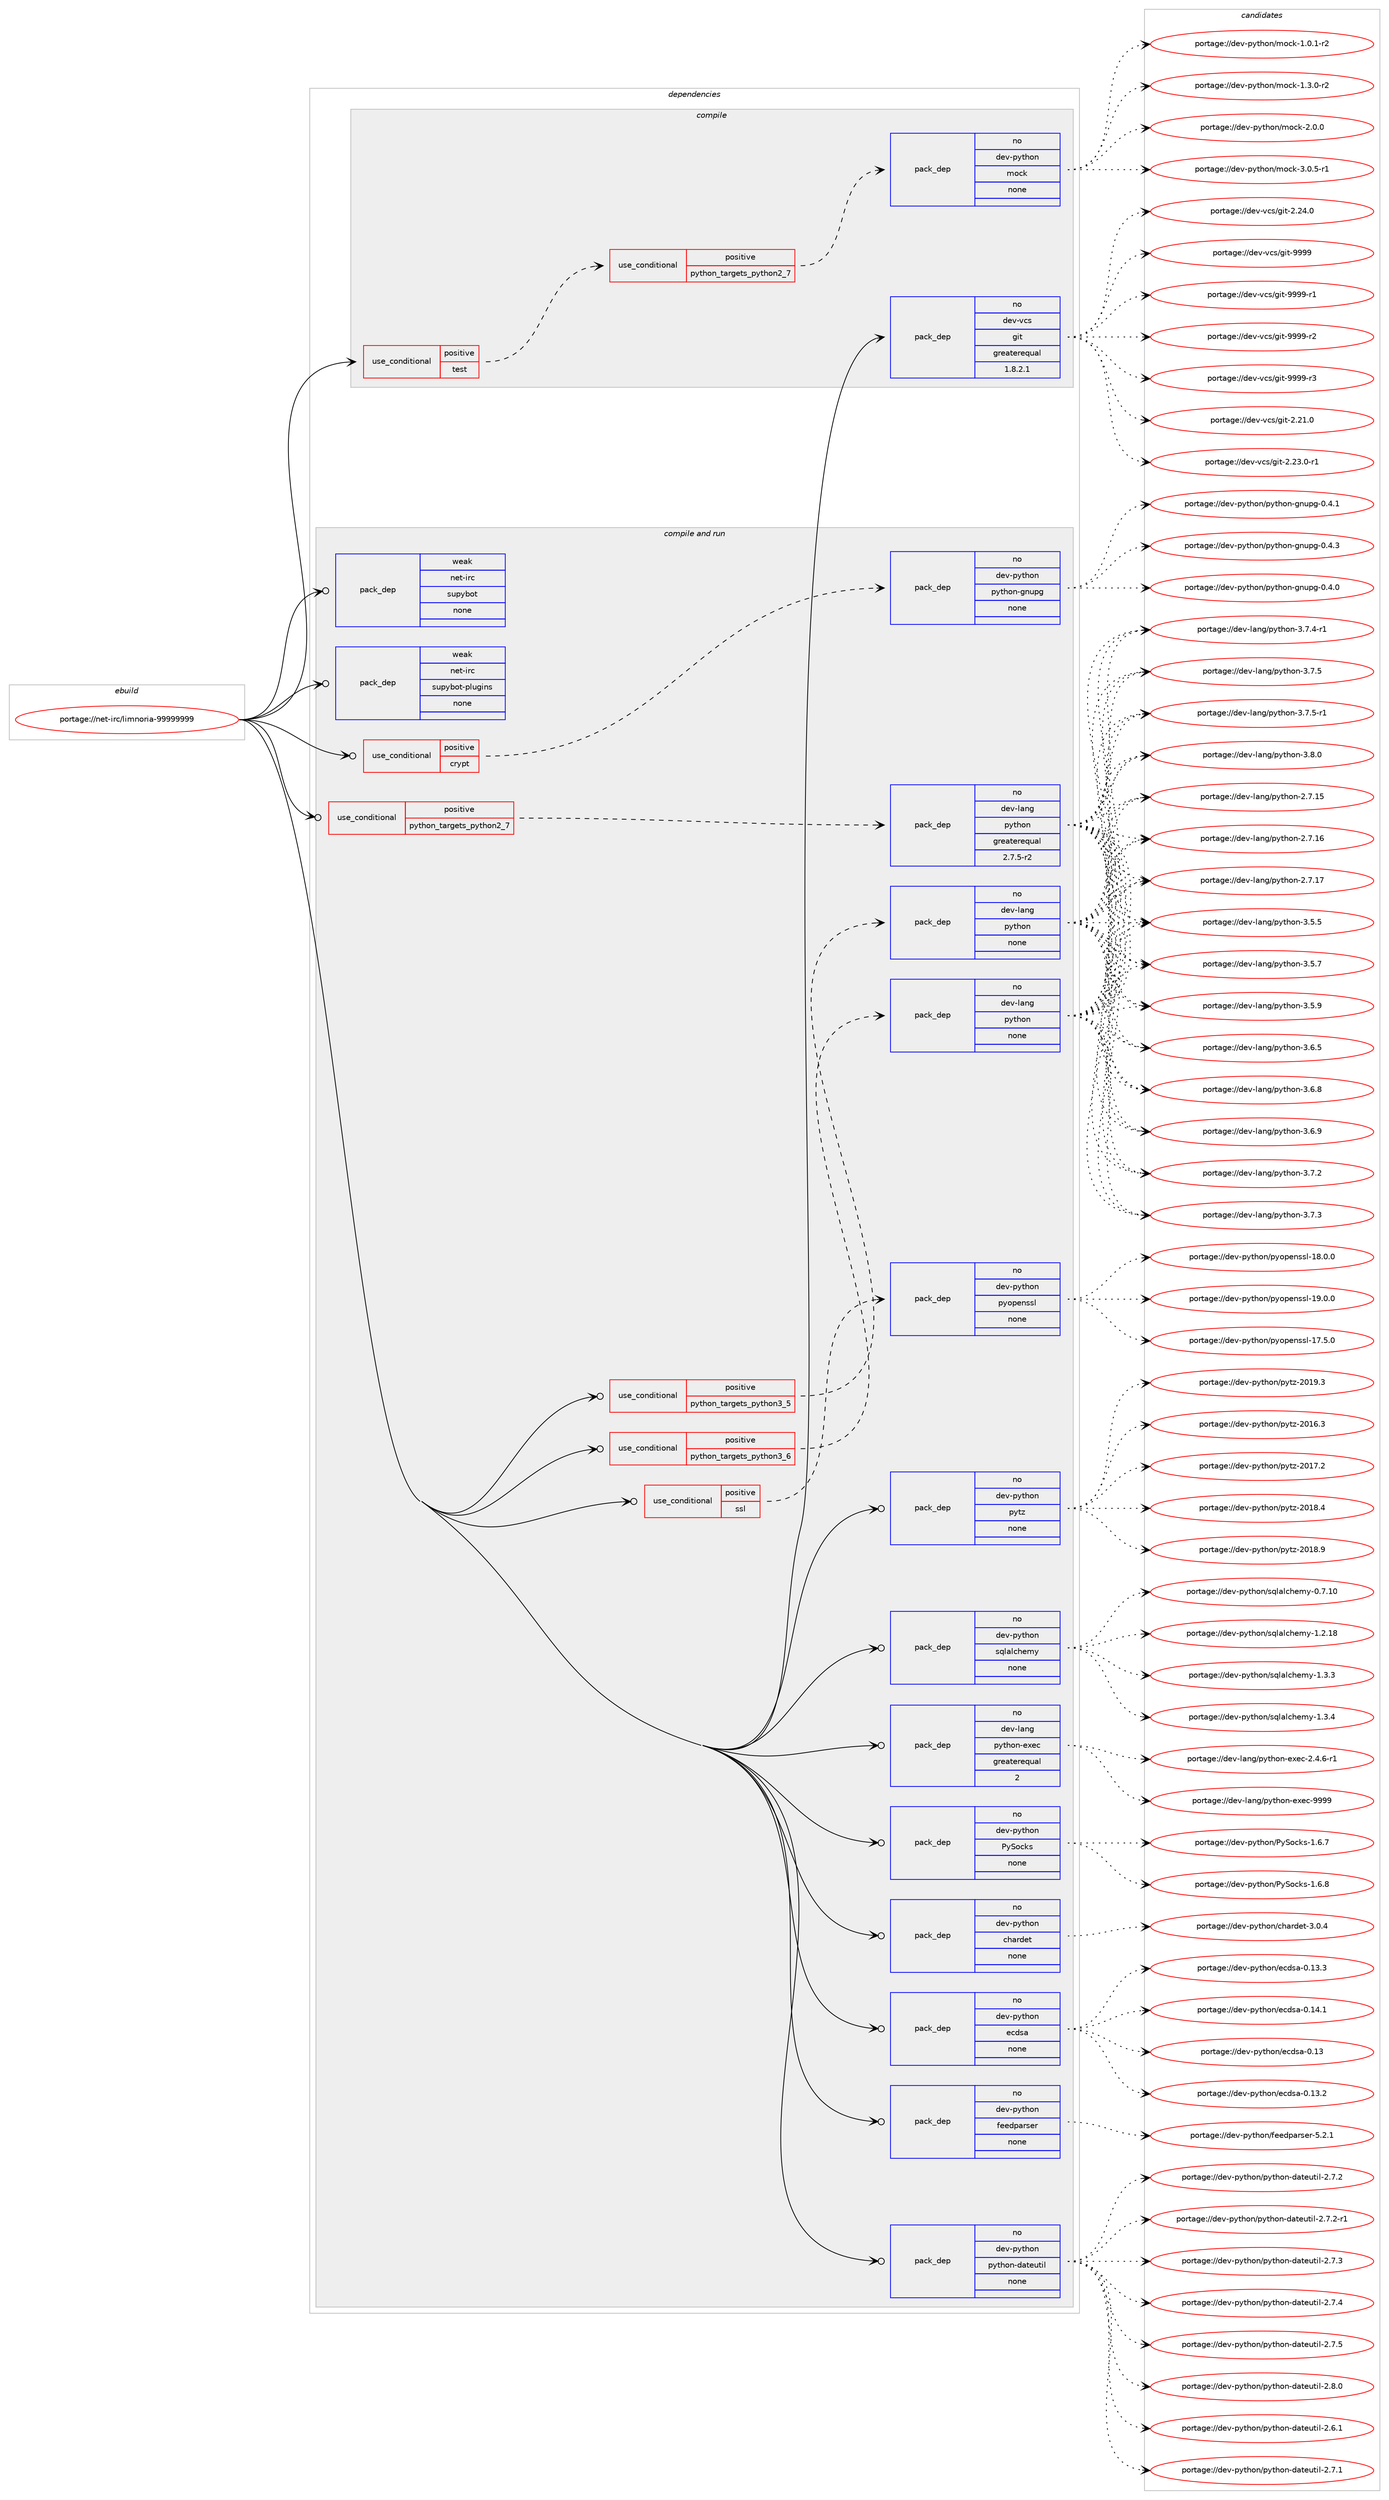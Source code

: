 digraph prolog {

# *************
# Graph options
# *************

newrank=true;
concentrate=true;
compound=true;
graph [rankdir=LR,fontname=Helvetica,fontsize=10,ranksep=1.5];#, ranksep=2.5, nodesep=0.2];
edge  [arrowhead=vee];
node  [fontname=Helvetica,fontsize=10];

# **********
# The ebuild
# **********

subgraph cluster_leftcol {
color=gray;
rank=same;
label=<<i>ebuild</i>>;
id [label="portage://net-irc/limnoria-99999999", color=red, width=4, href="../net-irc/limnoria-99999999.svg"];
}

# ****************
# The dependencies
# ****************

subgraph cluster_midcol {
color=gray;
label=<<i>dependencies</i>>;
subgraph cluster_compile {
fillcolor="#eeeeee";
style=filled;
label=<<i>compile</i>>;
subgraph cond89297 {
dependency357242 [label=<<TABLE BORDER="0" CELLBORDER="1" CELLSPACING="0" CELLPADDING="4"><TR><TD ROWSPAN="3" CELLPADDING="10">use_conditional</TD></TR><TR><TD>positive</TD></TR><TR><TD>test</TD></TR></TABLE>>, shape=none, color=red];
subgraph cond89298 {
dependency357243 [label=<<TABLE BORDER="0" CELLBORDER="1" CELLSPACING="0" CELLPADDING="4"><TR><TD ROWSPAN="3" CELLPADDING="10">use_conditional</TD></TR><TR><TD>positive</TD></TR><TR><TD>python_targets_python2_7</TD></TR></TABLE>>, shape=none, color=red];
subgraph pack262041 {
dependency357244 [label=<<TABLE BORDER="0" CELLBORDER="1" CELLSPACING="0" CELLPADDING="4" WIDTH="220"><TR><TD ROWSPAN="6" CELLPADDING="30">pack_dep</TD></TR><TR><TD WIDTH="110">no</TD></TR><TR><TD>dev-python</TD></TR><TR><TD>mock</TD></TR><TR><TD>none</TD></TR><TR><TD></TD></TR></TABLE>>, shape=none, color=blue];
}
dependency357243:e -> dependency357244:w [weight=20,style="dashed",arrowhead="vee"];
}
dependency357242:e -> dependency357243:w [weight=20,style="dashed",arrowhead="vee"];
}
id:e -> dependency357242:w [weight=20,style="solid",arrowhead="vee"];
subgraph pack262042 {
dependency357245 [label=<<TABLE BORDER="0" CELLBORDER="1" CELLSPACING="0" CELLPADDING="4" WIDTH="220"><TR><TD ROWSPAN="6" CELLPADDING="30">pack_dep</TD></TR><TR><TD WIDTH="110">no</TD></TR><TR><TD>dev-vcs</TD></TR><TR><TD>git</TD></TR><TR><TD>greaterequal</TD></TR><TR><TD>1.8.2.1</TD></TR></TABLE>>, shape=none, color=blue];
}
id:e -> dependency357245:w [weight=20,style="solid",arrowhead="vee"];
}
subgraph cluster_compileandrun {
fillcolor="#eeeeee";
style=filled;
label=<<i>compile and run</i>>;
subgraph cond89299 {
dependency357246 [label=<<TABLE BORDER="0" CELLBORDER="1" CELLSPACING="0" CELLPADDING="4"><TR><TD ROWSPAN="3" CELLPADDING="10">use_conditional</TD></TR><TR><TD>positive</TD></TR><TR><TD>crypt</TD></TR></TABLE>>, shape=none, color=red];
subgraph pack262043 {
dependency357247 [label=<<TABLE BORDER="0" CELLBORDER="1" CELLSPACING="0" CELLPADDING="4" WIDTH="220"><TR><TD ROWSPAN="6" CELLPADDING="30">pack_dep</TD></TR><TR><TD WIDTH="110">no</TD></TR><TR><TD>dev-python</TD></TR><TR><TD>python-gnupg</TD></TR><TR><TD>none</TD></TR><TR><TD></TD></TR></TABLE>>, shape=none, color=blue];
}
dependency357246:e -> dependency357247:w [weight=20,style="dashed",arrowhead="vee"];
}
id:e -> dependency357246:w [weight=20,style="solid",arrowhead="odotvee"];
subgraph cond89300 {
dependency357248 [label=<<TABLE BORDER="0" CELLBORDER="1" CELLSPACING="0" CELLPADDING="4"><TR><TD ROWSPAN="3" CELLPADDING="10">use_conditional</TD></TR><TR><TD>positive</TD></TR><TR><TD>python_targets_python2_7</TD></TR></TABLE>>, shape=none, color=red];
subgraph pack262044 {
dependency357249 [label=<<TABLE BORDER="0" CELLBORDER="1" CELLSPACING="0" CELLPADDING="4" WIDTH="220"><TR><TD ROWSPAN="6" CELLPADDING="30">pack_dep</TD></TR><TR><TD WIDTH="110">no</TD></TR><TR><TD>dev-lang</TD></TR><TR><TD>python</TD></TR><TR><TD>greaterequal</TD></TR><TR><TD>2.7.5-r2</TD></TR></TABLE>>, shape=none, color=blue];
}
dependency357248:e -> dependency357249:w [weight=20,style="dashed",arrowhead="vee"];
}
id:e -> dependency357248:w [weight=20,style="solid",arrowhead="odotvee"];
subgraph cond89301 {
dependency357250 [label=<<TABLE BORDER="0" CELLBORDER="1" CELLSPACING="0" CELLPADDING="4"><TR><TD ROWSPAN="3" CELLPADDING="10">use_conditional</TD></TR><TR><TD>positive</TD></TR><TR><TD>python_targets_python3_5</TD></TR></TABLE>>, shape=none, color=red];
subgraph pack262045 {
dependency357251 [label=<<TABLE BORDER="0" CELLBORDER="1" CELLSPACING="0" CELLPADDING="4" WIDTH="220"><TR><TD ROWSPAN="6" CELLPADDING="30">pack_dep</TD></TR><TR><TD WIDTH="110">no</TD></TR><TR><TD>dev-lang</TD></TR><TR><TD>python</TD></TR><TR><TD>none</TD></TR><TR><TD></TD></TR></TABLE>>, shape=none, color=blue];
}
dependency357250:e -> dependency357251:w [weight=20,style="dashed",arrowhead="vee"];
}
id:e -> dependency357250:w [weight=20,style="solid",arrowhead="odotvee"];
subgraph cond89302 {
dependency357252 [label=<<TABLE BORDER="0" CELLBORDER="1" CELLSPACING="0" CELLPADDING="4"><TR><TD ROWSPAN="3" CELLPADDING="10">use_conditional</TD></TR><TR><TD>positive</TD></TR><TR><TD>python_targets_python3_6</TD></TR></TABLE>>, shape=none, color=red];
subgraph pack262046 {
dependency357253 [label=<<TABLE BORDER="0" CELLBORDER="1" CELLSPACING="0" CELLPADDING="4" WIDTH="220"><TR><TD ROWSPAN="6" CELLPADDING="30">pack_dep</TD></TR><TR><TD WIDTH="110">no</TD></TR><TR><TD>dev-lang</TD></TR><TR><TD>python</TD></TR><TR><TD>none</TD></TR><TR><TD></TD></TR></TABLE>>, shape=none, color=blue];
}
dependency357252:e -> dependency357253:w [weight=20,style="dashed",arrowhead="vee"];
}
id:e -> dependency357252:w [weight=20,style="solid",arrowhead="odotvee"];
subgraph cond89303 {
dependency357254 [label=<<TABLE BORDER="0" CELLBORDER="1" CELLSPACING="0" CELLPADDING="4"><TR><TD ROWSPAN="3" CELLPADDING="10">use_conditional</TD></TR><TR><TD>positive</TD></TR><TR><TD>ssl</TD></TR></TABLE>>, shape=none, color=red];
subgraph pack262047 {
dependency357255 [label=<<TABLE BORDER="0" CELLBORDER="1" CELLSPACING="0" CELLPADDING="4" WIDTH="220"><TR><TD ROWSPAN="6" CELLPADDING="30">pack_dep</TD></TR><TR><TD WIDTH="110">no</TD></TR><TR><TD>dev-python</TD></TR><TR><TD>pyopenssl</TD></TR><TR><TD>none</TD></TR><TR><TD></TD></TR></TABLE>>, shape=none, color=blue];
}
dependency357254:e -> dependency357255:w [weight=20,style="dashed",arrowhead="vee"];
}
id:e -> dependency357254:w [weight=20,style="solid",arrowhead="odotvee"];
subgraph pack262048 {
dependency357256 [label=<<TABLE BORDER="0" CELLBORDER="1" CELLSPACING="0" CELLPADDING="4" WIDTH="220"><TR><TD ROWSPAN="6" CELLPADDING="30">pack_dep</TD></TR><TR><TD WIDTH="110">no</TD></TR><TR><TD>dev-lang</TD></TR><TR><TD>python-exec</TD></TR><TR><TD>greaterequal</TD></TR><TR><TD>2</TD></TR></TABLE>>, shape=none, color=blue];
}
id:e -> dependency357256:w [weight=20,style="solid",arrowhead="odotvee"];
subgraph pack262049 {
dependency357257 [label=<<TABLE BORDER="0" CELLBORDER="1" CELLSPACING="0" CELLPADDING="4" WIDTH="220"><TR><TD ROWSPAN="6" CELLPADDING="30">pack_dep</TD></TR><TR><TD WIDTH="110">no</TD></TR><TR><TD>dev-python</TD></TR><TR><TD>PySocks</TD></TR><TR><TD>none</TD></TR><TR><TD></TD></TR></TABLE>>, shape=none, color=blue];
}
id:e -> dependency357257:w [weight=20,style="solid",arrowhead="odotvee"];
subgraph pack262050 {
dependency357258 [label=<<TABLE BORDER="0" CELLBORDER="1" CELLSPACING="0" CELLPADDING="4" WIDTH="220"><TR><TD ROWSPAN="6" CELLPADDING="30">pack_dep</TD></TR><TR><TD WIDTH="110">no</TD></TR><TR><TD>dev-python</TD></TR><TR><TD>chardet</TD></TR><TR><TD>none</TD></TR><TR><TD></TD></TR></TABLE>>, shape=none, color=blue];
}
id:e -> dependency357258:w [weight=20,style="solid",arrowhead="odotvee"];
subgraph pack262051 {
dependency357259 [label=<<TABLE BORDER="0" CELLBORDER="1" CELLSPACING="0" CELLPADDING="4" WIDTH="220"><TR><TD ROWSPAN="6" CELLPADDING="30">pack_dep</TD></TR><TR><TD WIDTH="110">no</TD></TR><TR><TD>dev-python</TD></TR><TR><TD>ecdsa</TD></TR><TR><TD>none</TD></TR><TR><TD></TD></TR></TABLE>>, shape=none, color=blue];
}
id:e -> dependency357259:w [weight=20,style="solid",arrowhead="odotvee"];
subgraph pack262052 {
dependency357260 [label=<<TABLE BORDER="0" CELLBORDER="1" CELLSPACING="0" CELLPADDING="4" WIDTH="220"><TR><TD ROWSPAN="6" CELLPADDING="30">pack_dep</TD></TR><TR><TD WIDTH="110">no</TD></TR><TR><TD>dev-python</TD></TR><TR><TD>feedparser</TD></TR><TR><TD>none</TD></TR><TR><TD></TD></TR></TABLE>>, shape=none, color=blue];
}
id:e -> dependency357260:w [weight=20,style="solid",arrowhead="odotvee"];
subgraph pack262053 {
dependency357261 [label=<<TABLE BORDER="0" CELLBORDER="1" CELLSPACING="0" CELLPADDING="4" WIDTH="220"><TR><TD ROWSPAN="6" CELLPADDING="30">pack_dep</TD></TR><TR><TD WIDTH="110">no</TD></TR><TR><TD>dev-python</TD></TR><TR><TD>python-dateutil</TD></TR><TR><TD>none</TD></TR><TR><TD></TD></TR></TABLE>>, shape=none, color=blue];
}
id:e -> dependency357261:w [weight=20,style="solid",arrowhead="odotvee"];
subgraph pack262054 {
dependency357262 [label=<<TABLE BORDER="0" CELLBORDER="1" CELLSPACING="0" CELLPADDING="4" WIDTH="220"><TR><TD ROWSPAN="6" CELLPADDING="30">pack_dep</TD></TR><TR><TD WIDTH="110">no</TD></TR><TR><TD>dev-python</TD></TR><TR><TD>pytz</TD></TR><TR><TD>none</TD></TR><TR><TD></TD></TR></TABLE>>, shape=none, color=blue];
}
id:e -> dependency357262:w [weight=20,style="solid",arrowhead="odotvee"];
subgraph pack262055 {
dependency357263 [label=<<TABLE BORDER="0" CELLBORDER="1" CELLSPACING="0" CELLPADDING="4" WIDTH="220"><TR><TD ROWSPAN="6" CELLPADDING="30">pack_dep</TD></TR><TR><TD WIDTH="110">no</TD></TR><TR><TD>dev-python</TD></TR><TR><TD>sqlalchemy</TD></TR><TR><TD>none</TD></TR><TR><TD></TD></TR></TABLE>>, shape=none, color=blue];
}
id:e -> dependency357263:w [weight=20,style="solid",arrowhead="odotvee"];
subgraph pack262056 {
dependency357264 [label=<<TABLE BORDER="0" CELLBORDER="1" CELLSPACING="0" CELLPADDING="4" WIDTH="220"><TR><TD ROWSPAN="6" CELLPADDING="30">pack_dep</TD></TR><TR><TD WIDTH="110">weak</TD></TR><TR><TD>net-irc</TD></TR><TR><TD>supybot</TD></TR><TR><TD>none</TD></TR><TR><TD></TD></TR></TABLE>>, shape=none, color=blue];
}
id:e -> dependency357264:w [weight=20,style="solid",arrowhead="odotvee"];
subgraph pack262057 {
dependency357265 [label=<<TABLE BORDER="0" CELLBORDER="1" CELLSPACING="0" CELLPADDING="4" WIDTH="220"><TR><TD ROWSPAN="6" CELLPADDING="30">pack_dep</TD></TR><TR><TD WIDTH="110">weak</TD></TR><TR><TD>net-irc</TD></TR><TR><TD>supybot-plugins</TD></TR><TR><TD>none</TD></TR><TR><TD></TD></TR></TABLE>>, shape=none, color=blue];
}
id:e -> dependency357265:w [weight=20,style="solid",arrowhead="odotvee"];
}
subgraph cluster_run {
fillcolor="#eeeeee";
style=filled;
label=<<i>run</i>>;
}
}

# **************
# The candidates
# **************

subgraph cluster_choices {
rank=same;
color=gray;
label=<<i>candidates</i>>;

subgraph choice262041 {
color=black;
nodesep=1;
choiceportage1001011184511212111610411111047109111991074549464846494511450 [label="portage://dev-python/mock-1.0.1-r2", color=red, width=4,href="../dev-python/mock-1.0.1-r2.svg"];
choiceportage1001011184511212111610411111047109111991074549465146484511450 [label="portage://dev-python/mock-1.3.0-r2", color=red, width=4,href="../dev-python/mock-1.3.0-r2.svg"];
choiceportage100101118451121211161041111104710911199107455046484648 [label="portage://dev-python/mock-2.0.0", color=red, width=4,href="../dev-python/mock-2.0.0.svg"];
choiceportage1001011184511212111610411111047109111991074551464846534511449 [label="portage://dev-python/mock-3.0.5-r1", color=red, width=4,href="../dev-python/mock-3.0.5-r1.svg"];
dependency357244:e -> choiceportage1001011184511212111610411111047109111991074549464846494511450:w [style=dotted,weight="100"];
dependency357244:e -> choiceportage1001011184511212111610411111047109111991074549465146484511450:w [style=dotted,weight="100"];
dependency357244:e -> choiceportage100101118451121211161041111104710911199107455046484648:w [style=dotted,weight="100"];
dependency357244:e -> choiceportage1001011184511212111610411111047109111991074551464846534511449:w [style=dotted,weight="100"];
}
subgraph choice262042 {
color=black;
nodesep=1;
choiceportage10010111845118991154710310511645504650494648 [label="portage://dev-vcs/git-2.21.0", color=red, width=4,href="../dev-vcs/git-2.21.0.svg"];
choiceportage100101118451189911547103105116455046505146484511449 [label="portage://dev-vcs/git-2.23.0-r1", color=red, width=4,href="../dev-vcs/git-2.23.0-r1.svg"];
choiceportage10010111845118991154710310511645504650524648 [label="portage://dev-vcs/git-2.24.0", color=red, width=4,href="../dev-vcs/git-2.24.0.svg"];
choiceportage1001011184511899115471031051164557575757 [label="portage://dev-vcs/git-9999", color=red, width=4,href="../dev-vcs/git-9999.svg"];
choiceportage10010111845118991154710310511645575757574511449 [label="portage://dev-vcs/git-9999-r1", color=red, width=4,href="../dev-vcs/git-9999-r1.svg"];
choiceportage10010111845118991154710310511645575757574511450 [label="portage://dev-vcs/git-9999-r2", color=red, width=4,href="../dev-vcs/git-9999-r2.svg"];
choiceportage10010111845118991154710310511645575757574511451 [label="portage://dev-vcs/git-9999-r3", color=red, width=4,href="../dev-vcs/git-9999-r3.svg"];
dependency357245:e -> choiceportage10010111845118991154710310511645504650494648:w [style=dotted,weight="100"];
dependency357245:e -> choiceportage100101118451189911547103105116455046505146484511449:w [style=dotted,weight="100"];
dependency357245:e -> choiceportage10010111845118991154710310511645504650524648:w [style=dotted,weight="100"];
dependency357245:e -> choiceportage1001011184511899115471031051164557575757:w [style=dotted,weight="100"];
dependency357245:e -> choiceportage10010111845118991154710310511645575757574511449:w [style=dotted,weight="100"];
dependency357245:e -> choiceportage10010111845118991154710310511645575757574511450:w [style=dotted,weight="100"];
dependency357245:e -> choiceportage10010111845118991154710310511645575757574511451:w [style=dotted,weight="100"];
}
subgraph choice262043 {
color=black;
nodesep=1;
choiceportage100101118451121211161041111104711212111610411111045103110117112103454846524648 [label="portage://dev-python/python-gnupg-0.4.0", color=red, width=4,href="../dev-python/python-gnupg-0.4.0.svg"];
choiceportage100101118451121211161041111104711212111610411111045103110117112103454846524649 [label="portage://dev-python/python-gnupg-0.4.1", color=red, width=4,href="../dev-python/python-gnupg-0.4.1.svg"];
choiceportage100101118451121211161041111104711212111610411111045103110117112103454846524651 [label="portage://dev-python/python-gnupg-0.4.3", color=red, width=4,href="../dev-python/python-gnupg-0.4.3.svg"];
dependency357247:e -> choiceportage100101118451121211161041111104711212111610411111045103110117112103454846524648:w [style=dotted,weight="100"];
dependency357247:e -> choiceportage100101118451121211161041111104711212111610411111045103110117112103454846524649:w [style=dotted,weight="100"];
dependency357247:e -> choiceportage100101118451121211161041111104711212111610411111045103110117112103454846524651:w [style=dotted,weight="100"];
}
subgraph choice262044 {
color=black;
nodesep=1;
choiceportage10010111845108971101034711212111610411111045504655464953 [label="portage://dev-lang/python-2.7.15", color=red, width=4,href="../dev-lang/python-2.7.15.svg"];
choiceportage10010111845108971101034711212111610411111045504655464954 [label="portage://dev-lang/python-2.7.16", color=red, width=4,href="../dev-lang/python-2.7.16.svg"];
choiceportage10010111845108971101034711212111610411111045504655464955 [label="portage://dev-lang/python-2.7.17", color=red, width=4,href="../dev-lang/python-2.7.17.svg"];
choiceportage100101118451089711010347112121116104111110455146534653 [label="portage://dev-lang/python-3.5.5", color=red, width=4,href="../dev-lang/python-3.5.5.svg"];
choiceportage100101118451089711010347112121116104111110455146534655 [label="portage://dev-lang/python-3.5.7", color=red, width=4,href="../dev-lang/python-3.5.7.svg"];
choiceportage100101118451089711010347112121116104111110455146534657 [label="portage://dev-lang/python-3.5.9", color=red, width=4,href="../dev-lang/python-3.5.9.svg"];
choiceportage100101118451089711010347112121116104111110455146544653 [label="portage://dev-lang/python-3.6.5", color=red, width=4,href="../dev-lang/python-3.6.5.svg"];
choiceportage100101118451089711010347112121116104111110455146544656 [label="portage://dev-lang/python-3.6.8", color=red, width=4,href="../dev-lang/python-3.6.8.svg"];
choiceportage100101118451089711010347112121116104111110455146544657 [label="portage://dev-lang/python-3.6.9", color=red, width=4,href="../dev-lang/python-3.6.9.svg"];
choiceportage100101118451089711010347112121116104111110455146554650 [label="portage://dev-lang/python-3.7.2", color=red, width=4,href="../dev-lang/python-3.7.2.svg"];
choiceportage100101118451089711010347112121116104111110455146554651 [label="portage://dev-lang/python-3.7.3", color=red, width=4,href="../dev-lang/python-3.7.3.svg"];
choiceportage1001011184510897110103471121211161041111104551465546524511449 [label="portage://dev-lang/python-3.7.4-r1", color=red, width=4,href="../dev-lang/python-3.7.4-r1.svg"];
choiceportage100101118451089711010347112121116104111110455146554653 [label="portage://dev-lang/python-3.7.5", color=red, width=4,href="../dev-lang/python-3.7.5.svg"];
choiceportage1001011184510897110103471121211161041111104551465546534511449 [label="portage://dev-lang/python-3.7.5-r1", color=red, width=4,href="../dev-lang/python-3.7.5-r1.svg"];
choiceportage100101118451089711010347112121116104111110455146564648 [label="portage://dev-lang/python-3.8.0", color=red, width=4,href="../dev-lang/python-3.8.0.svg"];
dependency357249:e -> choiceportage10010111845108971101034711212111610411111045504655464953:w [style=dotted,weight="100"];
dependency357249:e -> choiceportage10010111845108971101034711212111610411111045504655464954:w [style=dotted,weight="100"];
dependency357249:e -> choiceportage10010111845108971101034711212111610411111045504655464955:w [style=dotted,weight="100"];
dependency357249:e -> choiceportage100101118451089711010347112121116104111110455146534653:w [style=dotted,weight="100"];
dependency357249:e -> choiceportage100101118451089711010347112121116104111110455146534655:w [style=dotted,weight="100"];
dependency357249:e -> choiceportage100101118451089711010347112121116104111110455146534657:w [style=dotted,weight="100"];
dependency357249:e -> choiceportage100101118451089711010347112121116104111110455146544653:w [style=dotted,weight="100"];
dependency357249:e -> choiceportage100101118451089711010347112121116104111110455146544656:w [style=dotted,weight="100"];
dependency357249:e -> choiceportage100101118451089711010347112121116104111110455146544657:w [style=dotted,weight="100"];
dependency357249:e -> choiceportage100101118451089711010347112121116104111110455146554650:w [style=dotted,weight="100"];
dependency357249:e -> choiceportage100101118451089711010347112121116104111110455146554651:w [style=dotted,weight="100"];
dependency357249:e -> choiceportage1001011184510897110103471121211161041111104551465546524511449:w [style=dotted,weight="100"];
dependency357249:e -> choiceportage100101118451089711010347112121116104111110455146554653:w [style=dotted,weight="100"];
dependency357249:e -> choiceportage1001011184510897110103471121211161041111104551465546534511449:w [style=dotted,weight="100"];
dependency357249:e -> choiceportage100101118451089711010347112121116104111110455146564648:w [style=dotted,weight="100"];
}
subgraph choice262045 {
color=black;
nodesep=1;
choiceportage10010111845108971101034711212111610411111045504655464953 [label="portage://dev-lang/python-2.7.15", color=red, width=4,href="../dev-lang/python-2.7.15.svg"];
choiceportage10010111845108971101034711212111610411111045504655464954 [label="portage://dev-lang/python-2.7.16", color=red, width=4,href="../dev-lang/python-2.7.16.svg"];
choiceportage10010111845108971101034711212111610411111045504655464955 [label="portage://dev-lang/python-2.7.17", color=red, width=4,href="../dev-lang/python-2.7.17.svg"];
choiceportage100101118451089711010347112121116104111110455146534653 [label="portage://dev-lang/python-3.5.5", color=red, width=4,href="../dev-lang/python-3.5.5.svg"];
choiceportage100101118451089711010347112121116104111110455146534655 [label="portage://dev-lang/python-3.5.7", color=red, width=4,href="../dev-lang/python-3.5.7.svg"];
choiceportage100101118451089711010347112121116104111110455146534657 [label="portage://dev-lang/python-3.5.9", color=red, width=4,href="../dev-lang/python-3.5.9.svg"];
choiceportage100101118451089711010347112121116104111110455146544653 [label="portage://dev-lang/python-3.6.5", color=red, width=4,href="../dev-lang/python-3.6.5.svg"];
choiceportage100101118451089711010347112121116104111110455146544656 [label="portage://dev-lang/python-3.6.8", color=red, width=4,href="../dev-lang/python-3.6.8.svg"];
choiceportage100101118451089711010347112121116104111110455146544657 [label="portage://dev-lang/python-3.6.9", color=red, width=4,href="../dev-lang/python-3.6.9.svg"];
choiceportage100101118451089711010347112121116104111110455146554650 [label="portage://dev-lang/python-3.7.2", color=red, width=4,href="../dev-lang/python-3.7.2.svg"];
choiceportage100101118451089711010347112121116104111110455146554651 [label="portage://dev-lang/python-3.7.3", color=red, width=4,href="../dev-lang/python-3.7.3.svg"];
choiceportage1001011184510897110103471121211161041111104551465546524511449 [label="portage://dev-lang/python-3.7.4-r1", color=red, width=4,href="../dev-lang/python-3.7.4-r1.svg"];
choiceportage100101118451089711010347112121116104111110455146554653 [label="portage://dev-lang/python-3.7.5", color=red, width=4,href="../dev-lang/python-3.7.5.svg"];
choiceportage1001011184510897110103471121211161041111104551465546534511449 [label="portage://dev-lang/python-3.7.5-r1", color=red, width=4,href="../dev-lang/python-3.7.5-r1.svg"];
choiceportage100101118451089711010347112121116104111110455146564648 [label="portage://dev-lang/python-3.8.0", color=red, width=4,href="../dev-lang/python-3.8.0.svg"];
dependency357251:e -> choiceportage10010111845108971101034711212111610411111045504655464953:w [style=dotted,weight="100"];
dependency357251:e -> choiceportage10010111845108971101034711212111610411111045504655464954:w [style=dotted,weight="100"];
dependency357251:e -> choiceportage10010111845108971101034711212111610411111045504655464955:w [style=dotted,weight="100"];
dependency357251:e -> choiceportage100101118451089711010347112121116104111110455146534653:w [style=dotted,weight="100"];
dependency357251:e -> choiceportage100101118451089711010347112121116104111110455146534655:w [style=dotted,weight="100"];
dependency357251:e -> choiceportage100101118451089711010347112121116104111110455146534657:w [style=dotted,weight="100"];
dependency357251:e -> choiceportage100101118451089711010347112121116104111110455146544653:w [style=dotted,weight="100"];
dependency357251:e -> choiceportage100101118451089711010347112121116104111110455146544656:w [style=dotted,weight="100"];
dependency357251:e -> choiceportage100101118451089711010347112121116104111110455146544657:w [style=dotted,weight="100"];
dependency357251:e -> choiceportage100101118451089711010347112121116104111110455146554650:w [style=dotted,weight="100"];
dependency357251:e -> choiceportage100101118451089711010347112121116104111110455146554651:w [style=dotted,weight="100"];
dependency357251:e -> choiceportage1001011184510897110103471121211161041111104551465546524511449:w [style=dotted,weight="100"];
dependency357251:e -> choiceportage100101118451089711010347112121116104111110455146554653:w [style=dotted,weight="100"];
dependency357251:e -> choiceportage1001011184510897110103471121211161041111104551465546534511449:w [style=dotted,weight="100"];
dependency357251:e -> choiceportage100101118451089711010347112121116104111110455146564648:w [style=dotted,weight="100"];
}
subgraph choice262046 {
color=black;
nodesep=1;
choiceportage10010111845108971101034711212111610411111045504655464953 [label="portage://dev-lang/python-2.7.15", color=red, width=4,href="../dev-lang/python-2.7.15.svg"];
choiceportage10010111845108971101034711212111610411111045504655464954 [label="portage://dev-lang/python-2.7.16", color=red, width=4,href="../dev-lang/python-2.7.16.svg"];
choiceportage10010111845108971101034711212111610411111045504655464955 [label="portage://dev-lang/python-2.7.17", color=red, width=4,href="../dev-lang/python-2.7.17.svg"];
choiceportage100101118451089711010347112121116104111110455146534653 [label="portage://dev-lang/python-3.5.5", color=red, width=4,href="../dev-lang/python-3.5.5.svg"];
choiceportage100101118451089711010347112121116104111110455146534655 [label="portage://dev-lang/python-3.5.7", color=red, width=4,href="../dev-lang/python-3.5.7.svg"];
choiceportage100101118451089711010347112121116104111110455146534657 [label="portage://dev-lang/python-3.5.9", color=red, width=4,href="../dev-lang/python-3.5.9.svg"];
choiceportage100101118451089711010347112121116104111110455146544653 [label="portage://dev-lang/python-3.6.5", color=red, width=4,href="../dev-lang/python-3.6.5.svg"];
choiceportage100101118451089711010347112121116104111110455146544656 [label="portage://dev-lang/python-3.6.8", color=red, width=4,href="../dev-lang/python-3.6.8.svg"];
choiceportage100101118451089711010347112121116104111110455146544657 [label="portage://dev-lang/python-3.6.9", color=red, width=4,href="../dev-lang/python-3.6.9.svg"];
choiceportage100101118451089711010347112121116104111110455146554650 [label="portage://dev-lang/python-3.7.2", color=red, width=4,href="../dev-lang/python-3.7.2.svg"];
choiceportage100101118451089711010347112121116104111110455146554651 [label="portage://dev-lang/python-3.7.3", color=red, width=4,href="../dev-lang/python-3.7.3.svg"];
choiceportage1001011184510897110103471121211161041111104551465546524511449 [label="portage://dev-lang/python-3.7.4-r1", color=red, width=4,href="../dev-lang/python-3.7.4-r1.svg"];
choiceportage100101118451089711010347112121116104111110455146554653 [label="portage://dev-lang/python-3.7.5", color=red, width=4,href="../dev-lang/python-3.7.5.svg"];
choiceportage1001011184510897110103471121211161041111104551465546534511449 [label="portage://dev-lang/python-3.7.5-r1", color=red, width=4,href="../dev-lang/python-3.7.5-r1.svg"];
choiceportage100101118451089711010347112121116104111110455146564648 [label="portage://dev-lang/python-3.8.0", color=red, width=4,href="../dev-lang/python-3.8.0.svg"];
dependency357253:e -> choiceportage10010111845108971101034711212111610411111045504655464953:w [style=dotted,weight="100"];
dependency357253:e -> choiceportage10010111845108971101034711212111610411111045504655464954:w [style=dotted,weight="100"];
dependency357253:e -> choiceportage10010111845108971101034711212111610411111045504655464955:w [style=dotted,weight="100"];
dependency357253:e -> choiceportage100101118451089711010347112121116104111110455146534653:w [style=dotted,weight="100"];
dependency357253:e -> choiceportage100101118451089711010347112121116104111110455146534655:w [style=dotted,weight="100"];
dependency357253:e -> choiceportage100101118451089711010347112121116104111110455146534657:w [style=dotted,weight="100"];
dependency357253:e -> choiceportage100101118451089711010347112121116104111110455146544653:w [style=dotted,weight="100"];
dependency357253:e -> choiceportage100101118451089711010347112121116104111110455146544656:w [style=dotted,weight="100"];
dependency357253:e -> choiceportage100101118451089711010347112121116104111110455146544657:w [style=dotted,weight="100"];
dependency357253:e -> choiceportage100101118451089711010347112121116104111110455146554650:w [style=dotted,weight="100"];
dependency357253:e -> choiceportage100101118451089711010347112121116104111110455146554651:w [style=dotted,weight="100"];
dependency357253:e -> choiceportage1001011184510897110103471121211161041111104551465546524511449:w [style=dotted,weight="100"];
dependency357253:e -> choiceportage100101118451089711010347112121116104111110455146554653:w [style=dotted,weight="100"];
dependency357253:e -> choiceportage1001011184510897110103471121211161041111104551465546534511449:w [style=dotted,weight="100"];
dependency357253:e -> choiceportage100101118451089711010347112121116104111110455146564648:w [style=dotted,weight="100"];
}
subgraph choice262047 {
color=black;
nodesep=1;
choiceportage100101118451121211161041111104711212111111210111011511510845495546534648 [label="portage://dev-python/pyopenssl-17.5.0", color=red, width=4,href="../dev-python/pyopenssl-17.5.0.svg"];
choiceportage100101118451121211161041111104711212111111210111011511510845495646484648 [label="portage://dev-python/pyopenssl-18.0.0", color=red, width=4,href="../dev-python/pyopenssl-18.0.0.svg"];
choiceportage100101118451121211161041111104711212111111210111011511510845495746484648 [label="portage://dev-python/pyopenssl-19.0.0", color=red, width=4,href="../dev-python/pyopenssl-19.0.0.svg"];
dependency357255:e -> choiceportage100101118451121211161041111104711212111111210111011511510845495546534648:w [style=dotted,weight="100"];
dependency357255:e -> choiceportage100101118451121211161041111104711212111111210111011511510845495646484648:w [style=dotted,weight="100"];
dependency357255:e -> choiceportage100101118451121211161041111104711212111111210111011511510845495746484648:w [style=dotted,weight="100"];
}
subgraph choice262048 {
color=black;
nodesep=1;
choiceportage10010111845108971101034711212111610411111045101120101994550465246544511449 [label="portage://dev-lang/python-exec-2.4.6-r1", color=red, width=4,href="../dev-lang/python-exec-2.4.6-r1.svg"];
choiceportage10010111845108971101034711212111610411111045101120101994557575757 [label="portage://dev-lang/python-exec-9999", color=red, width=4,href="../dev-lang/python-exec-9999.svg"];
dependency357256:e -> choiceportage10010111845108971101034711212111610411111045101120101994550465246544511449:w [style=dotted,weight="100"];
dependency357256:e -> choiceportage10010111845108971101034711212111610411111045101120101994557575757:w [style=dotted,weight="100"];
}
subgraph choice262049 {
color=black;
nodesep=1;
choiceportage1001011184511212111610411111047801218311199107115454946544655 [label="portage://dev-python/PySocks-1.6.7", color=red, width=4,href="../dev-python/PySocks-1.6.7.svg"];
choiceportage1001011184511212111610411111047801218311199107115454946544656 [label="portage://dev-python/PySocks-1.6.8", color=red, width=4,href="../dev-python/PySocks-1.6.8.svg"];
dependency357257:e -> choiceportage1001011184511212111610411111047801218311199107115454946544655:w [style=dotted,weight="100"];
dependency357257:e -> choiceportage1001011184511212111610411111047801218311199107115454946544656:w [style=dotted,weight="100"];
}
subgraph choice262050 {
color=black;
nodesep=1;
choiceportage10010111845112121116104111110479910497114100101116455146484652 [label="portage://dev-python/chardet-3.0.4", color=red, width=4,href="../dev-python/chardet-3.0.4.svg"];
dependency357258:e -> choiceportage10010111845112121116104111110479910497114100101116455146484652:w [style=dotted,weight="100"];
}
subgraph choice262051 {
color=black;
nodesep=1;
choiceportage100101118451121211161041111104710199100115974548464951 [label="portage://dev-python/ecdsa-0.13", color=red, width=4,href="../dev-python/ecdsa-0.13.svg"];
choiceportage1001011184511212111610411111047101991001159745484649514650 [label="portage://dev-python/ecdsa-0.13.2", color=red, width=4,href="../dev-python/ecdsa-0.13.2.svg"];
choiceportage1001011184511212111610411111047101991001159745484649514651 [label="portage://dev-python/ecdsa-0.13.3", color=red, width=4,href="../dev-python/ecdsa-0.13.3.svg"];
choiceportage1001011184511212111610411111047101991001159745484649524649 [label="portage://dev-python/ecdsa-0.14.1", color=red, width=4,href="../dev-python/ecdsa-0.14.1.svg"];
dependency357259:e -> choiceportage100101118451121211161041111104710199100115974548464951:w [style=dotted,weight="100"];
dependency357259:e -> choiceportage1001011184511212111610411111047101991001159745484649514650:w [style=dotted,weight="100"];
dependency357259:e -> choiceportage1001011184511212111610411111047101991001159745484649514651:w [style=dotted,weight="100"];
dependency357259:e -> choiceportage1001011184511212111610411111047101991001159745484649524649:w [style=dotted,weight="100"];
}
subgraph choice262052 {
color=black;
nodesep=1;
choiceportage100101118451121211161041111104710210110110011297114115101114455346504649 [label="portage://dev-python/feedparser-5.2.1", color=red, width=4,href="../dev-python/feedparser-5.2.1.svg"];
dependency357260:e -> choiceportage100101118451121211161041111104710210110110011297114115101114455346504649:w [style=dotted,weight="100"];
}
subgraph choice262053 {
color=black;
nodesep=1;
choiceportage10010111845112121116104111110471121211161041111104510097116101117116105108455046544649 [label="portage://dev-python/python-dateutil-2.6.1", color=red, width=4,href="../dev-python/python-dateutil-2.6.1.svg"];
choiceportage10010111845112121116104111110471121211161041111104510097116101117116105108455046554649 [label="portage://dev-python/python-dateutil-2.7.1", color=red, width=4,href="../dev-python/python-dateutil-2.7.1.svg"];
choiceportage10010111845112121116104111110471121211161041111104510097116101117116105108455046554650 [label="portage://dev-python/python-dateutil-2.7.2", color=red, width=4,href="../dev-python/python-dateutil-2.7.2.svg"];
choiceportage100101118451121211161041111104711212111610411111045100971161011171161051084550465546504511449 [label="portage://dev-python/python-dateutil-2.7.2-r1", color=red, width=4,href="../dev-python/python-dateutil-2.7.2-r1.svg"];
choiceportage10010111845112121116104111110471121211161041111104510097116101117116105108455046554651 [label="portage://dev-python/python-dateutil-2.7.3", color=red, width=4,href="../dev-python/python-dateutil-2.7.3.svg"];
choiceportage10010111845112121116104111110471121211161041111104510097116101117116105108455046554652 [label="portage://dev-python/python-dateutil-2.7.4", color=red, width=4,href="../dev-python/python-dateutil-2.7.4.svg"];
choiceportage10010111845112121116104111110471121211161041111104510097116101117116105108455046554653 [label="portage://dev-python/python-dateutil-2.7.5", color=red, width=4,href="../dev-python/python-dateutil-2.7.5.svg"];
choiceportage10010111845112121116104111110471121211161041111104510097116101117116105108455046564648 [label="portage://dev-python/python-dateutil-2.8.0", color=red, width=4,href="../dev-python/python-dateutil-2.8.0.svg"];
dependency357261:e -> choiceportage10010111845112121116104111110471121211161041111104510097116101117116105108455046544649:w [style=dotted,weight="100"];
dependency357261:e -> choiceportage10010111845112121116104111110471121211161041111104510097116101117116105108455046554649:w [style=dotted,weight="100"];
dependency357261:e -> choiceportage10010111845112121116104111110471121211161041111104510097116101117116105108455046554650:w [style=dotted,weight="100"];
dependency357261:e -> choiceportage100101118451121211161041111104711212111610411111045100971161011171161051084550465546504511449:w [style=dotted,weight="100"];
dependency357261:e -> choiceportage10010111845112121116104111110471121211161041111104510097116101117116105108455046554651:w [style=dotted,weight="100"];
dependency357261:e -> choiceportage10010111845112121116104111110471121211161041111104510097116101117116105108455046554652:w [style=dotted,weight="100"];
dependency357261:e -> choiceportage10010111845112121116104111110471121211161041111104510097116101117116105108455046554653:w [style=dotted,weight="100"];
dependency357261:e -> choiceportage10010111845112121116104111110471121211161041111104510097116101117116105108455046564648:w [style=dotted,weight="100"];
}
subgraph choice262054 {
color=black;
nodesep=1;
choiceportage100101118451121211161041111104711212111612245504849544651 [label="portage://dev-python/pytz-2016.3", color=red, width=4,href="../dev-python/pytz-2016.3.svg"];
choiceportage100101118451121211161041111104711212111612245504849554650 [label="portage://dev-python/pytz-2017.2", color=red, width=4,href="../dev-python/pytz-2017.2.svg"];
choiceportage100101118451121211161041111104711212111612245504849564652 [label="portage://dev-python/pytz-2018.4", color=red, width=4,href="../dev-python/pytz-2018.4.svg"];
choiceportage100101118451121211161041111104711212111612245504849564657 [label="portage://dev-python/pytz-2018.9", color=red, width=4,href="../dev-python/pytz-2018.9.svg"];
choiceportage100101118451121211161041111104711212111612245504849574651 [label="portage://dev-python/pytz-2019.3", color=red, width=4,href="../dev-python/pytz-2019.3.svg"];
dependency357262:e -> choiceportage100101118451121211161041111104711212111612245504849544651:w [style=dotted,weight="100"];
dependency357262:e -> choiceportage100101118451121211161041111104711212111612245504849554650:w [style=dotted,weight="100"];
dependency357262:e -> choiceportage100101118451121211161041111104711212111612245504849564652:w [style=dotted,weight="100"];
dependency357262:e -> choiceportage100101118451121211161041111104711212111612245504849564657:w [style=dotted,weight="100"];
dependency357262:e -> choiceportage100101118451121211161041111104711212111612245504849574651:w [style=dotted,weight="100"];
}
subgraph choice262055 {
color=black;
nodesep=1;
choiceportage1001011184511212111610411111047115113108971089910410110912145484655464948 [label="portage://dev-python/sqlalchemy-0.7.10", color=red, width=4,href="../dev-python/sqlalchemy-0.7.10.svg"];
choiceportage1001011184511212111610411111047115113108971089910410110912145494650464956 [label="portage://dev-python/sqlalchemy-1.2.18", color=red, width=4,href="../dev-python/sqlalchemy-1.2.18.svg"];
choiceportage10010111845112121116104111110471151131089710899104101109121454946514651 [label="portage://dev-python/sqlalchemy-1.3.3", color=red, width=4,href="../dev-python/sqlalchemy-1.3.3.svg"];
choiceportage10010111845112121116104111110471151131089710899104101109121454946514652 [label="portage://dev-python/sqlalchemy-1.3.4", color=red, width=4,href="../dev-python/sqlalchemy-1.3.4.svg"];
dependency357263:e -> choiceportage1001011184511212111610411111047115113108971089910410110912145484655464948:w [style=dotted,weight="100"];
dependency357263:e -> choiceportage1001011184511212111610411111047115113108971089910410110912145494650464956:w [style=dotted,weight="100"];
dependency357263:e -> choiceportage10010111845112121116104111110471151131089710899104101109121454946514651:w [style=dotted,weight="100"];
dependency357263:e -> choiceportage10010111845112121116104111110471151131089710899104101109121454946514652:w [style=dotted,weight="100"];
}
subgraph choice262056 {
color=black;
nodesep=1;
}
subgraph choice262057 {
color=black;
nodesep=1;
}
}

}
